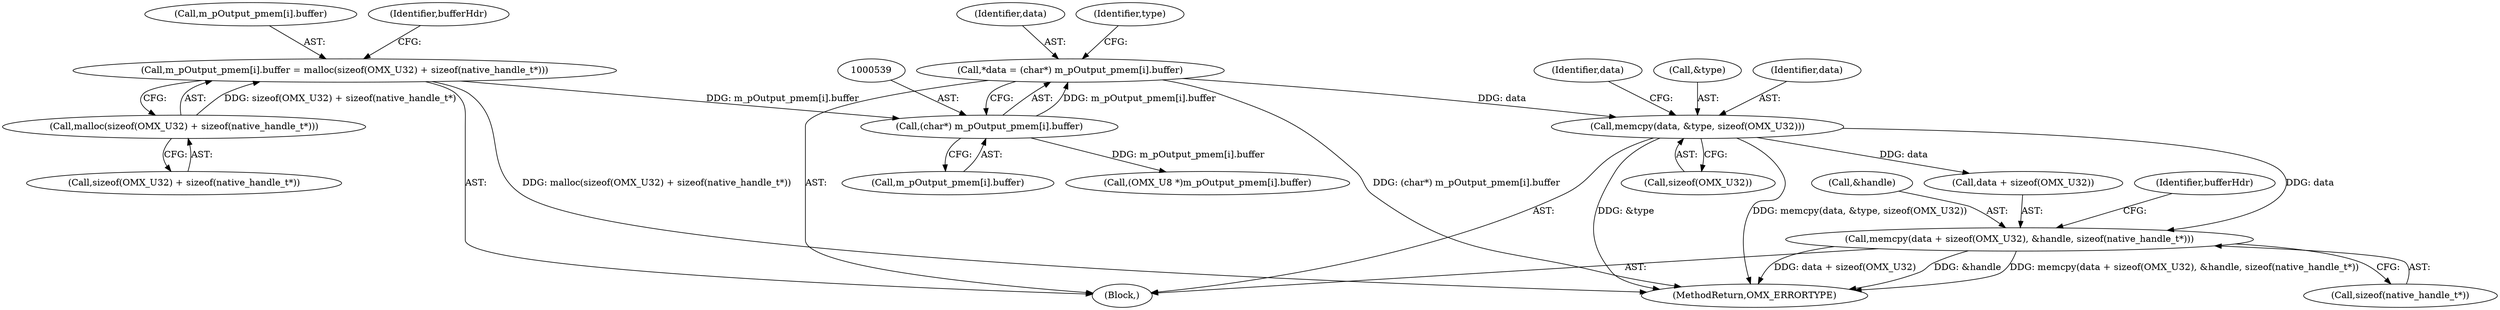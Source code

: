 digraph "0_Android_7558d03e6498e970b761aa44fff6b2c659202d95_0@API" {
"1000555" [label="(Call,memcpy(data + sizeof(OMX_U32), &handle, sizeof(native_handle_t*)))"];
"1000549" [label="(Call,memcpy(data, &type, sizeof(OMX_U32)))"];
"1000536" [label="(Call,*data = (char*) m_pOutput_pmem[i].buffer)"];
"1000538" [label="(Call,(char*) m_pOutput_pmem[i].buffer)"];
"1000496" [label="(Call,m_pOutput_pmem[i].buffer = malloc(sizeof(OMX_U32) + sizeof(native_handle_t*)))"];
"1000502" [label="(Call,malloc(sizeof(OMX_U32) + sizeof(native_handle_t*)))"];
"1000555" [label="(Call,memcpy(data + sizeof(OMX_U32), &handle, sizeof(native_handle_t*)))"];
"1000503" [label="(Call,sizeof(OMX_U32) + sizeof(native_handle_t*))"];
"1000566" [label="(Identifier,bufferHdr)"];
"1000553" [label="(Call,sizeof(OMX_U32))"];
"1000537" [label="(Identifier,data)"];
"1000549" [label="(Call,memcpy(data, &type, sizeof(OMX_U32)))"];
"1000619" [label="(MethodReturn,OMX_ERRORTYPE)"];
"1000538" [label="(Call,(char*) m_pOutput_pmem[i].buffer)"];
"1000497" [label="(Call,m_pOutput_pmem[i].buffer)"];
"1000496" [label="(Call,m_pOutput_pmem[i].buffer = malloc(sizeof(OMX_U32) + sizeof(native_handle_t*)))"];
"1000511" [label="(Identifier,bufferHdr)"];
"1000495" [label="(Block,)"];
"1000557" [label="(Identifier,data)"];
"1000547" [label="(Identifier,type)"];
"1000575" [label="(Call,(OMX_U8 *)m_pOutput_pmem[i].buffer)"];
"1000560" [label="(Call,&handle)"];
"1000540" [label="(Call,m_pOutput_pmem[i].buffer)"];
"1000562" [label="(Call,sizeof(native_handle_t*))"];
"1000551" [label="(Call,&type)"];
"1000536" [label="(Call,*data = (char*) m_pOutput_pmem[i].buffer)"];
"1000502" [label="(Call,malloc(sizeof(OMX_U32) + sizeof(native_handle_t*)))"];
"1000550" [label="(Identifier,data)"];
"1000556" [label="(Call,data + sizeof(OMX_U32))"];
"1000555" -> "1000495"  [label="AST: "];
"1000555" -> "1000562"  [label="CFG: "];
"1000556" -> "1000555"  [label="AST: "];
"1000560" -> "1000555"  [label="AST: "];
"1000562" -> "1000555"  [label="AST: "];
"1000566" -> "1000555"  [label="CFG: "];
"1000555" -> "1000619"  [label="DDG: &handle"];
"1000555" -> "1000619"  [label="DDG: memcpy(data + sizeof(OMX_U32), &handle, sizeof(native_handle_t*))"];
"1000555" -> "1000619"  [label="DDG: data + sizeof(OMX_U32)"];
"1000549" -> "1000555"  [label="DDG: data"];
"1000549" -> "1000495"  [label="AST: "];
"1000549" -> "1000553"  [label="CFG: "];
"1000550" -> "1000549"  [label="AST: "];
"1000551" -> "1000549"  [label="AST: "];
"1000553" -> "1000549"  [label="AST: "];
"1000557" -> "1000549"  [label="CFG: "];
"1000549" -> "1000619"  [label="DDG: &type"];
"1000549" -> "1000619"  [label="DDG: memcpy(data, &type, sizeof(OMX_U32))"];
"1000536" -> "1000549"  [label="DDG: data"];
"1000549" -> "1000556"  [label="DDG: data"];
"1000536" -> "1000495"  [label="AST: "];
"1000536" -> "1000538"  [label="CFG: "];
"1000537" -> "1000536"  [label="AST: "];
"1000538" -> "1000536"  [label="AST: "];
"1000547" -> "1000536"  [label="CFG: "];
"1000536" -> "1000619"  [label="DDG: (char*) m_pOutput_pmem[i].buffer"];
"1000538" -> "1000536"  [label="DDG: m_pOutput_pmem[i].buffer"];
"1000538" -> "1000540"  [label="CFG: "];
"1000539" -> "1000538"  [label="AST: "];
"1000540" -> "1000538"  [label="AST: "];
"1000496" -> "1000538"  [label="DDG: m_pOutput_pmem[i].buffer"];
"1000538" -> "1000575"  [label="DDG: m_pOutput_pmem[i].buffer"];
"1000496" -> "1000495"  [label="AST: "];
"1000496" -> "1000502"  [label="CFG: "];
"1000497" -> "1000496"  [label="AST: "];
"1000502" -> "1000496"  [label="AST: "];
"1000511" -> "1000496"  [label="CFG: "];
"1000496" -> "1000619"  [label="DDG: malloc(sizeof(OMX_U32) + sizeof(native_handle_t*))"];
"1000502" -> "1000496"  [label="DDG: sizeof(OMX_U32) + sizeof(native_handle_t*)"];
"1000502" -> "1000503"  [label="CFG: "];
"1000503" -> "1000502"  [label="AST: "];
}

